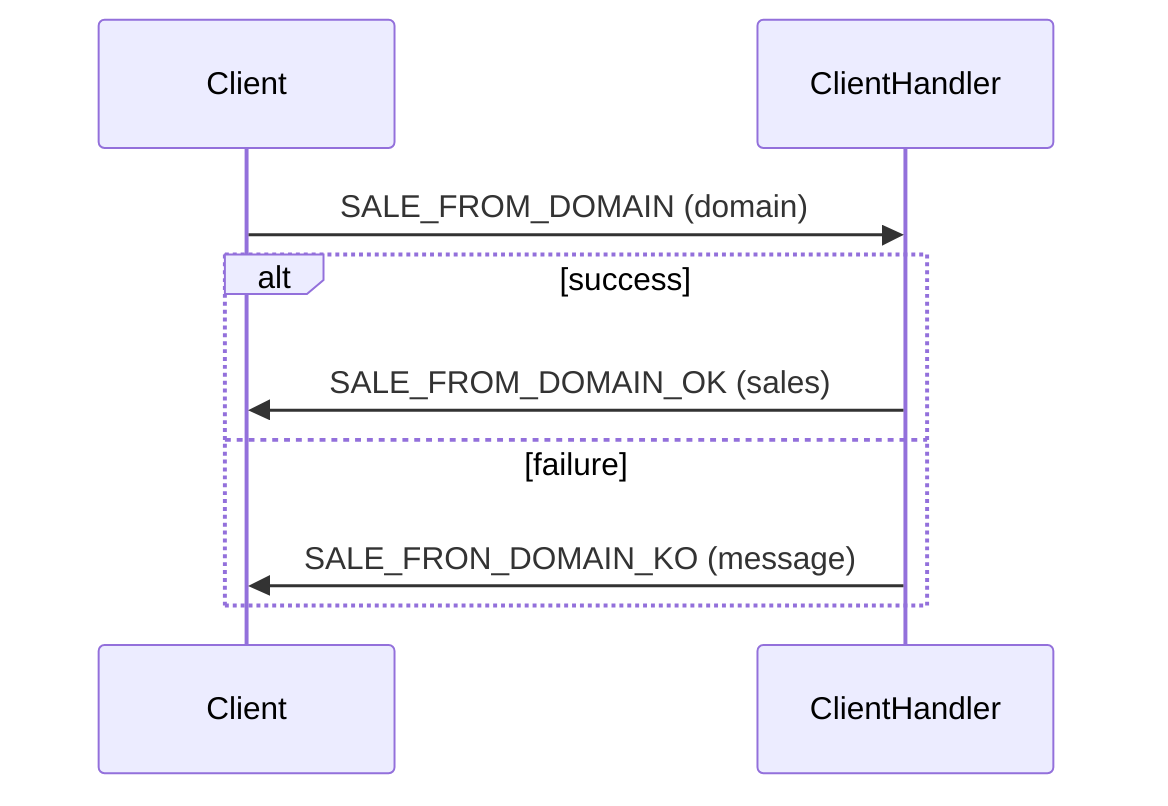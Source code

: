 sequenceDiagram
participant Client
participant ClientHandler
Client->>ClientHandler: SALE_FROM_DOMAIN (domain)
alt success
    ClientHandler->>Client: SALE_FROM_DOMAIN_OK (sales)
else failure
    ClientHandler->>Client: SALE_FRON_DOMAIN_KO (message)
end